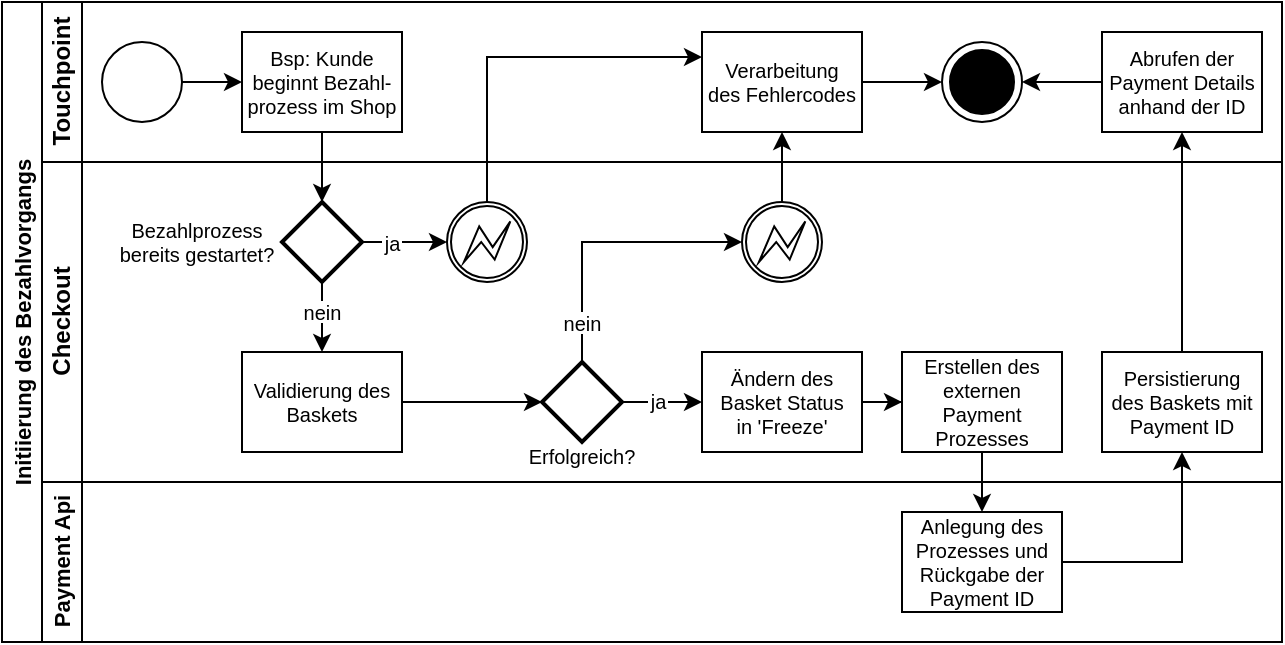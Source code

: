 <mxfile version="15.7.3" type="device"><diagram id="Wyfcp6dGpNubG3vurqDy" name="Seite-1"><mxGraphModel dx="630" dy="-241" grid="1" gridSize="10" guides="1" tooltips="1" connect="1" arrows="1" fold="1" page="1" pageScale="1" pageWidth="1169" pageHeight="827" math="0" shadow="0"><root><mxCell id="0"/><mxCell id="1" parent="0"/><mxCell id="piVsnCtBhwAhStdgJJlJ-1" value="Initiierung des Bezahlvorgangs" style="swimlane;childLayout=stackLayout;resizeParent=1;resizeParentMax=0;horizontal=0;startSize=20;horizontalStack=0;fontColor=#000000;strokeColor=#000000;fontSize=11;fillColor=none;" parent="1" vertex="1"><mxGeometry x="10" y="1420" width="640" height="320" as="geometry"/></mxCell><mxCell id="piVsnCtBhwAhStdgJJlJ-2" value="Touchpoint" style="swimlane;html=1;startSize=20;horizontal=0;fontColor=#000000;strokeColor=#000000;fillColor=none;" parent="piVsnCtBhwAhStdgJJlJ-1" vertex="1"><mxGeometry x="20" width="620" height="80" as="geometry"/></mxCell><mxCell id="piVsnCtBhwAhStdgJJlJ-3" value="" style="edgeStyle=orthogonalEdgeStyle;rounded=0;orthogonalLoop=1;jettySize=auto;html=1;fontColor=#000000;strokeColor=#000000;" parent="piVsnCtBhwAhStdgJJlJ-2" source="piVsnCtBhwAhStdgJJlJ-4" target="piVsnCtBhwAhStdgJJlJ-5" edge="1"><mxGeometry relative="1" as="geometry"/></mxCell><mxCell id="piVsnCtBhwAhStdgJJlJ-4" value="" style="ellipse;whiteSpace=wrap;html=1;fontColor=#000000;strokeColor=#000000;fillColor=#FFFFFF;" parent="piVsnCtBhwAhStdgJJlJ-2" vertex="1"><mxGeometry x="30" y="20" width="40" height="40" as="geometry"/></mxCell><mxCell id="piVsnCtBhwAhStdgJJlJ-5" value="Bsp: Kunde&#10;beginnt Bezahl-&#10;prozess im Shop" style="rounded=0;fontFamily=Helvetica;fontSize=10;fontColor=#000000;align=center;strokeColor=#000000;fillColor=#FFFFFF;" parent="piVsnCtBhwAhStdgJJlJ-2" vertex="1"><mxGeometry x="100" y="15" width="80" height="50" as="geometry"/></mxCell><mxCell id="piVsnCtBhwAhStdgJJlJ-6" style="edgeStyle=orthogonalEdgeStyle;rounded=0;orthogonalLoop=1;jettySize=auto;html=1;fontSize=10;fontColor=#000000;strokeColor=#000000;" parent="piVsnCtBhwAhStdgJJlJ-2" source="piVsnCtBhwAhStdgJJlJ-7" target="piVsnCtBhwAhStdgJJlJ-8" edge="1"><mxGeometry relative="1" as="geometry"/></mxCell><mxCell id="piVsnCtBhwAhStdgJJlJ-7" value="Verarbeitung&#10;des Fehlercodes" style="rounded=0;fontFamily=Helvetica;fontSize=10;fontColor=#000000;align=center;strokeColor=#000000;fillColor=#FFFFFF;" parent="piVsnCtBhwAhStdgJJlJ-2" vertex="1"><mxGeometry x="330" y="15" width="80" height="50" as="geometry"/></mxCell><mxCell id="piVsnCtBhwAhStdgJJlJ-8" value="" style="ellipse;html=1;shape=endState;fillColor=#000000;strokeColor=#000000;fontSize=10;fontColor=#000000;" parent="piVsnCtBhwAhStdgJJlJ-2" vertex="1"><mxGeometry x="450" y="20" width="40" height="40" as="geometry"/></mxCell><mxCell id="piVsnCtBhwAhStdgJJlJ-9" style="edgeStyle=orthogonalEdgeStyle;rounded=0;orthogonalLoop=1;jettySize=auto;html=1;fontSize=11;fontColor=#000000;strokeColor=#000000;" parent="piVsnCtBhwAhStdgJJlJ-2" source="piVsnCtBhwAhStdgJJlJ-10" target="piVsnCtBhwAhStdgJJlJ-8" edge="1"><mxGeometry relative="1" as="geometry"/></mxCell><mxCell id="piVsnCtBhwAhStdgJJlJ-10" value="Abrufen der&#10;Payment Details&#10;anhand der ID" style="rounded=0;fontFamily=Helvetica;fontSize=10;fontColor=#000000;align=center;strokeColor=#000000;fillColor=#FFFFFF;" parent="piVsnCtBhwAhStdgJJlJ-2" vertex="1"><mxGeometry x="530" y="15" width="80" height="50" as="geometry"/></mxCell><mxCell id="piVsnCtBhwAhStdgJJlJ-11" style="edgeStyle=orthogonalEdgeStyle;rounded=0;orthogonalLoop=1;jettySize=auto;html=1;fontSize=10;fontColor=#000000;strokeColor=#000000;entryX=0.5;entryY=0;entryDx=0;entryDy=0;entryPerimeter=0;" parent="piVsnCtBhwAhStdgJJlJ-1" source="piVsnCtBhwAhStdgJJlJ-5" target="piVsnCtBhwAhStdgJJlJ-25" edge="1"><mxGeometry relative="1" as="geometry"><mxPoint x="160" y="160" as="targetPoint"/></mxGeometry></mxCell><mxCell id="piVsnCtBhwAhStdgJJlJ-12" style="edgeStyle=orthogonalEdgeStyle;rounded=0;orthogonalLoop=1;jettySize=auto;html=1;fontSize=10;fontColor=#000000;strokeColor=#000000;exitX=0.5;exitY=0;exitDx=0;exitDy=0;exitPerimeter=0;entryX=0;entryY=0.25;entryDx=0;entryDy=0;" parent="piVsnCtBhwAhStdgJJlJ-1" source="piVsnCtBhwAhStdgJJlJ-15" target="piVsnCtBhwAhStdgJJlJ-7" edge="1"><mxGeometry relative="1" as="geometry"><mxPoint x="430" y="135" as="sourcePoint"/></mxGeometry></mxCell><mxCell id="piVsnCtBhwAhStdgJJlJ-13" style="edgeStyle=orthogonalEdgeStyle;rounded=0;orthogonalLoop=1;jettySize=auto;html=1;fontSize=11;fontColor=#000000;strokeColor=#000000;" parent="piVsnCtBhwAhStdgJJlJ-1" source="piVsnCtBhwAhStdgJJlJ-20" target="piVsnCtBhwAhStdgJJlJ-10" edge="1"><mxGeometry relative="1" as="geometry"/></mxCell><mxCell id="piVsnCtBhwAhStdgJJlJ-14" value="Checkout" style="swimlane;html=1;startSize=20;horizontal=0;fontColor=#000000;strokeColor=#000000;fillColor=none;" parent="piVsnCtBhwAhStdgJJlJ-1" vertex="1"><mxGeometry x="20" y="80" width="620" height="160" as="geometry"/></mxCell><mxCell id="piVsnCtBhwAhStdgJJlJ-15" value="" style="points=[[0.145,0.145,0],[0.5,0,0],[0.855,0.145,0],[1,0.5,0],[0.855,0.855,0],[0.5,1,0],[0.145,0.855,0],[0,0.5,0]];shape=mxgraph.bpmn.event;html=1;verticalLabelPosition=bottom;labelBackgroundColor=#ffffff;verticalAlign=top;align=center;perimeter=ellipsePerimeter;outlineConnect=0;aspect=fixed;outline=boundInt;symbol=error;fontSize=10;fontColor=#000000;strokeColor=#000000;fillColor=#FFFFFF;" parent="piVsnCtBhwAhStdgJJlJ-14" vertex="1"><mxGeometry x="202.5" y="20" width="40" height="40" as="geometry"/></mxCell><mxCell id="piVsnCtBhwAhStdgJJlJ-16" style="edgeStyle=orthogonalEdgeStyle;rounded=0;orthogonalLoop=1;jettySize=auto;html=1;fontSize=11;fontColor=#000000;strokeColor=#000000;" parent="piVsnCtBhwAhStdgJJlJ-14" source="piVsnCtBhwAhStdgJJlJ-17" target="piVsnCtBhwAhStdgJJlJ-34" edge="1"><mxGeometry relative="1" as="geometry"/></mxCell><mxCell id="piVsnCtBhwAhStdgJJlJ-17" value="Ändern des&#10;Basket Status&#10;in 'Freeze'" style="rounded=0;fontFamily=Helvetica;fontSize=10;fontColor=#000000;align=center;strokeColor=#000000;fillColor=#FFFFFF;" parent="piVsnCtBhwAhStdgJJlJ-14" vertex="1"><mxGeometry x="330" y="95" width="80" height="50" as="geometry"/></mxCell><mxCell id="piVsnCtBhwAhStdgJJlJ-18" value="Erfolgreich?" style="text;strokeColor=none;fillColor=none;align=center;verticalAlign=middle;fontSize=10;fontColor=#000000;labelBackgroundColor=none;" parent="piVsnCtBhwAhStdgJJlJ-14" vertex="1"><mxGeometry x="242.5" y="142" width="55" height="10" as="geometry"/></mxCell><mxCell id="piVsnCtBhwAhStdgJJlJ-19" value="" style="points=[[0.145,0.145,0],[0.5,0,0],[0.855,0.145,0],[1,0.5,0],[0.855,0.855,0],[0.5,1,0],[0.145,0.855,0],[0,0.5,0]];shape=mxgraph.bpmn.event;html=1;verticalLabelPosition=bottom;labelBackgroundColor=#ffffff;verticalAlign=top;align=center;perimeter=ellipsePerimeter;outlineConnect=0;aspect=fixed;outline=boundInt;symbol=error;fontSize=10;fontColor=#000000;strokeColor=#000000;fillColor=#FFFFFF;" parent="piVsnCtBhwAhStdgJJlJ-14" vertex="1"><mxGeometry x="350" y="20" width="40" height="40" as="geometry"/></mxCell><mxCell id="piVsnCtBhwAhStdgJJlJ-20" value="Persistierung&#10;des Baskets mit&#10;Payment ID" style="rounded=0;fontFamily=Helvetica;fontSize=10;fontColor=#000000;align=center;strokeColor=#000000;fillColor=#FFFFFF;" parent="piVsnCtBhwAhStdgJJlJ-14" vertex="1"><mxGeometry x="530" y="95" width="80" height="50" as="geometry"/></mxCell><mxCell id="piVsnCtBhwAhStdgJJlJ-21" style="edgeStyle=orthogonalEdgeStyle;rounded=0;orthogonalLoop=1;jettySize=auto;html=1;fontSize=11;fontColor=#000000;strokeColor=#000000;" parent="piVsnCtBhwAhStdgJJlJ-14" source="piVsnCtBhwAhStdgJJlJ-25" target="piVsnCtBhwAhStdgJJlJ-15" edge="1"><mxGeometry relative="1" as="geometry"/></mxCell><mxCell id="piVsnCtBhwAhStdgJJlJ-22" value="ja" style="edgeLabel;align=center;verticalAlign=middle;resizable=0;points=[];fontSize=10;fontColor=#000000;labelBackgroundColor=#FFFFFF;" parent="piVsnCtBhwAhStdgJJlJ-21" vertex="1" connectable="0"><mxGeometry x="-0.189" relative="1" as="geometry"><mxPoint x="-2" as="offset"/></mxGeometry></mxCell><mxCell id="piVsnCtBhwAhStdgJJlJ-23" style="edgeStyle=orthogonalEdgeStyle;rounded=0;orthogonalLoop=1;jettySize=auto;html=1;fontSize=11;fontColor=#000000;strokeColor=#000000;" parent="piVsnCtBhwAhStdgJJlJ-14" source="piVsnCtBhwAhStdgJJlJ-25" target="piVsnCtBhwAhStdgJJlJ-28" edge="1"><mxGeometry relative="1" as="geometry"/></mxCell><mxCell id="piVsnCtBhwAhStdgJJlJ-24" value="nein" style="edgeLabel;align=center;verticalAlign=middle;resizable=0;points=[];fontSize=10;fontColor=#000000;labelBackgroundColor=#FFFFFF;" parent="piVsnCtBhwAhStdgJJlJ-23" vertex="1" connectable="0"><mxGeometry x="-0.364" y="-1" relative="1" as="geometry"><mxPoint x="1" as="offset"/></mxGeometry></mxCell><mxCell id="piVsnCtBhwAhStdgJJlJ-25" value="" style="strokeWidth=2;html=1;shape=mxgraph.flowchart.decision;whiteSpace=wrap;fontSize=10;fontColor=#000000;fillColor=#FFFFFF;strokeColor=#000000;" parent="piVsnCtBhwAhStdgJJlJ-14" vertex="1"><mxGeometry x="120" y="20" width="40" height="40" as="geometry"/></mxCell><mxCell id="piVsnCtBhwAhStdgJJlJ-26" value="Bezahlprozess&#10;bereits gestartet?" style="text;strokeColor=none;fillColor=none;align=center;verticalAlign=middle;fontSize=10;fontColor=#000000;labelBackgroundColor=#FFFFFF;" parent="piVsnCtBhwAhStdgJJlJ-14" vertex="1"><mxGeometry x="50" y="35" width="55" height="10" as="geometry"/></mxCell><mxCell id="piVsnCtBhwAhStdgJJlJ-27" style="edgeStyle=orthogonalEdgeStyle;rounded=0;orthogonalLoop=1;jettySize=auto;html=1;fontSize=11;fontColor=#000000;strokeColor=#000000;" parent="piVsnCtBhwAhStdgJJlJ-14" source="piVsnCtBhwAhStdgJJlJ-28" target="piVsnCtBhwAhStdgJJlJ-33" edge="1"><mxGeometry relative="1" as="geometry"/></mxCell><mxCell id="piVsnCtBhwAhStdgJJlJ-28" value="Validierung des&#10;Baskets" style="rounded=0;fontFamily=Helvetica;fontSize=10;fontColor=#000000;align=center;strokeColor=#000000;fillColor=#FFFFFF;" parent="piVsnCtBhwAhStdgJJlJ-14" vertex="1"><mxGeometry x="100" y="95" width="80" height="50" as="geometry"/></mxCell><mxCell id="piVsnCtBhwAhStdgJJlJ-29" style="edgeStyle=orthogonalEdgeStyle;rounded=0;orthogonalLoop=1;jettySize=auto;html=1;fontSize=11;fontColor=#000000;strokeColor=#000000;" parent="piVsnCtBhwAhStdgJJlJ-14" source="piVsnCtBhwAhStdgJJlJ-33" target="piVsnCtBhwAhStdgJJlJ-17" edge="1"><mxGeometry relative="1" as="geometry"/></mxCell><mxCell id="piVsnCtBhwAhStdgJJlJ-30" value="ja" style="edgeLabel;align=center;verticalAlign=middle;resizable=0;points=[];fontSize=10;fontColor=#000000;labelBackgroundColor=#FFFFFF;" parent="piVsnCtBhwAhStdgJJlJ-29" vertex="1" connectable="0"><mxGeometry x="0.256" y="-1" relative="1" as="geometry"><mxPoint x="-7" y="-2" as="offset"/></mxGeometry></mxCell><mxCell id="piVsnCtBhwAhStdgJJlJ-31" style="edgeStyle=orthogonalEdgeStyle;rounded=0;orthogonalLoop=1;jettySize=auto;html=1;fontSize=11;fontColor=#000000;strokeColor=#000000;exitX=0.5;exitY=0;exitDx=0;exitDy=0;exitPerimeter=0;entryX=0;entryY=0.5;entryDx=0;entryDy=0;entryPerimeter=0;" parent="piVsnCtBhwAhStdgJJlJ-14" source="piVsnCtBhwAhStdgJJlJ-33" target="piVsnCtBhwAhStdgJJlJ-19" edge="1"><mxGeometry relative="1" as="geometry"/></mxCell><mxCell id="piVsnCtBhwAhStdgJJlJ-32" value="nein" style="edgeLabel;align=center;verticalAlign=middle;resizable=0;points=[];fontSize=10;fontColor=#000000;labelBackgroundColor=#FFFFFF;" parent="piVsnCtBhwAhStdgJJlJ-31" vertex="1" connectable="0"><mxGeometry x="-0.758" y="1" relative="1" as="geometry"><mxPoint x="1" y="-3" as="offset"/></mxGeometry></mxCell><mxCell id="piVsnCtBhwAhStdgJJlJ-33" value="" style="strokeWidth=2;html=1;shape=mxgraph.flowchart.decision;whiteSpace=wrap;fontSize=10;fontColor=#000000;fillColor=#FFFFFF;strokeColor=#000000;" parent="piVsnCtBhwAhStdgJJlJ-14" vertex="1"><mxGeometry x="250" y="100" width="40" height="40" as="geometry"/></mxCell><mxCell id="piVsnCtBhwAhStdgJJlJ-34" value="Erstellen des&#10;externen &#10;Payment &#10;Prozesses" style="rounded=0;fontFamily=Helvetica;fontSize=10;fontColor=#000000;align=center;strokeColor=#000000;fillColor=#FFFFFF;" parent="piVsnCtBhwAhStdgJJlJ-14" vertex="1"><mxGeometry x="430" y="95" width="80" height="50" as="geometry"/></mxCell><mxCell id="piVsnCtBhwAhStdgJJlJ-35" value="Payment Api" style="swimlane;html=1;startSize=20;horizontal=0;fontColor=#000000;strokeColor=#000000;fontSize=11;fillColor=none;" parent="piVsnCtBhwAhStdgJJlJ-1" vertex="1"><mxGeometry x="20" y="240" width="620" height="80" as="geometry"/></mxCell><mxCell id="piVsnCtBhwAhStdgJJlJ-36" value="Anlegung des&#10;Prozesses und&#10;Rückgabe der&#10;Payment ID" style="rounded=0;fontFamily=Helvetica;fontSize=10;fontColor=#000000;align=center;strokeColor=#000000;fillColor=#FFFFFF;" parent="piVsnCtBhwAhStdgJJlJ-35" vertex="1"><mxGeometry x="430" y="15" width="80" height="50" as="geometry"/></mxCell><mxCell id="piVsnCtBhwAhStdgJJlJ-37" style="edgeStyle=orthogonalEdgeStyle;rounded=0;orthogonalLoop=1;jettySize=auto;html=1;fontSize=11;fontColor=#000000;strokeColor=#000000;exitX=0.5;exitY=1;exitDx=0;exitDy=0;entryX=0.5;entryY=0;entryDx=0;entryDy=0;" parent="piVsnCtBhwAhStdgJJlJ-1" source="piVsnCtBhwAhStdgJJlJ-34" target="piVsnCtBhwAhStdgJJlJ-36" edge="1"><mxGeometry relative="1" as="geometry"><mxPoint x="440" y="310" as="targetPoint"/></mxGeometry></mxCell><mxCell id="piVsnCtBhwAhStdgJJlJ-38" style="edgeStyle=orthogonalEdgeStyle;rounded=0;orthogonalLoop=1;jettySize=auto;html=1;entryX=0.5;entryY=1;entryDx=0;entryDy=0;fontSize=11;fontColor=#000000;strokeColor=#000000;" parent="piVsnCtBhwAhStdgJJlJ-1" source="piVsnCtBhwAhStdgJJlJ-36" target="piVsnCtBhwAhStdgJJlJ-20" edge="1"><mxGeometry relative="1" as="geometry"/></mxCell><mxCell id="piVsnCtBhwAhStdgJJlJ-39" style="edgeStyle=orthogonalEdgeStyle;rounded=0;orthogonalLoop=1;jettySize=auto;html=1;exitX=0.5;exitY=0;exitDx=0;exitDy=0;exitPerimeter=0;entryX=0.5;entryY=1;entryDx=0;entryDy=0;fontSize=10;fontColor=#000000;strokeColor=#000000;" parent="piVsnCtBhwAhStdgJJlJ-1" source="piVsnCtBhwAhStdgJJlJ-19" target="piVsnCtBhwAhStdgJJlJ-7" edge="1"><mxGeometry relative="1" as="geometry"/></mxCell></root></mxGraphModel></diagram></mxfile>